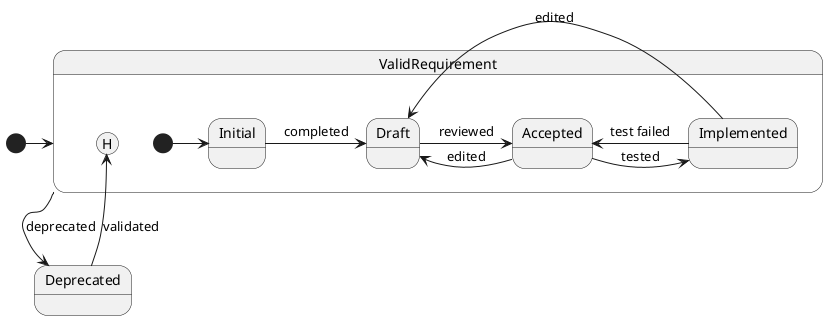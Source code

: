 @startuml

[*] -right-> ValidRequirement

state ValidRequirement{
[*] -right-> Initial
Initial -right-> Draft : completed
Draft -right-> Accepted : reviewed
Accepted -right-> Implemented : tested
Accepted -left-> Draft : edited
Implemented -left-> Accepted : test failed
Implemented -left-> Draft : edited
}

ValidRequirement -down-> Deprecated : deprecated
Deprecated -up-> ValidRequirement[H] : validated


@enduml